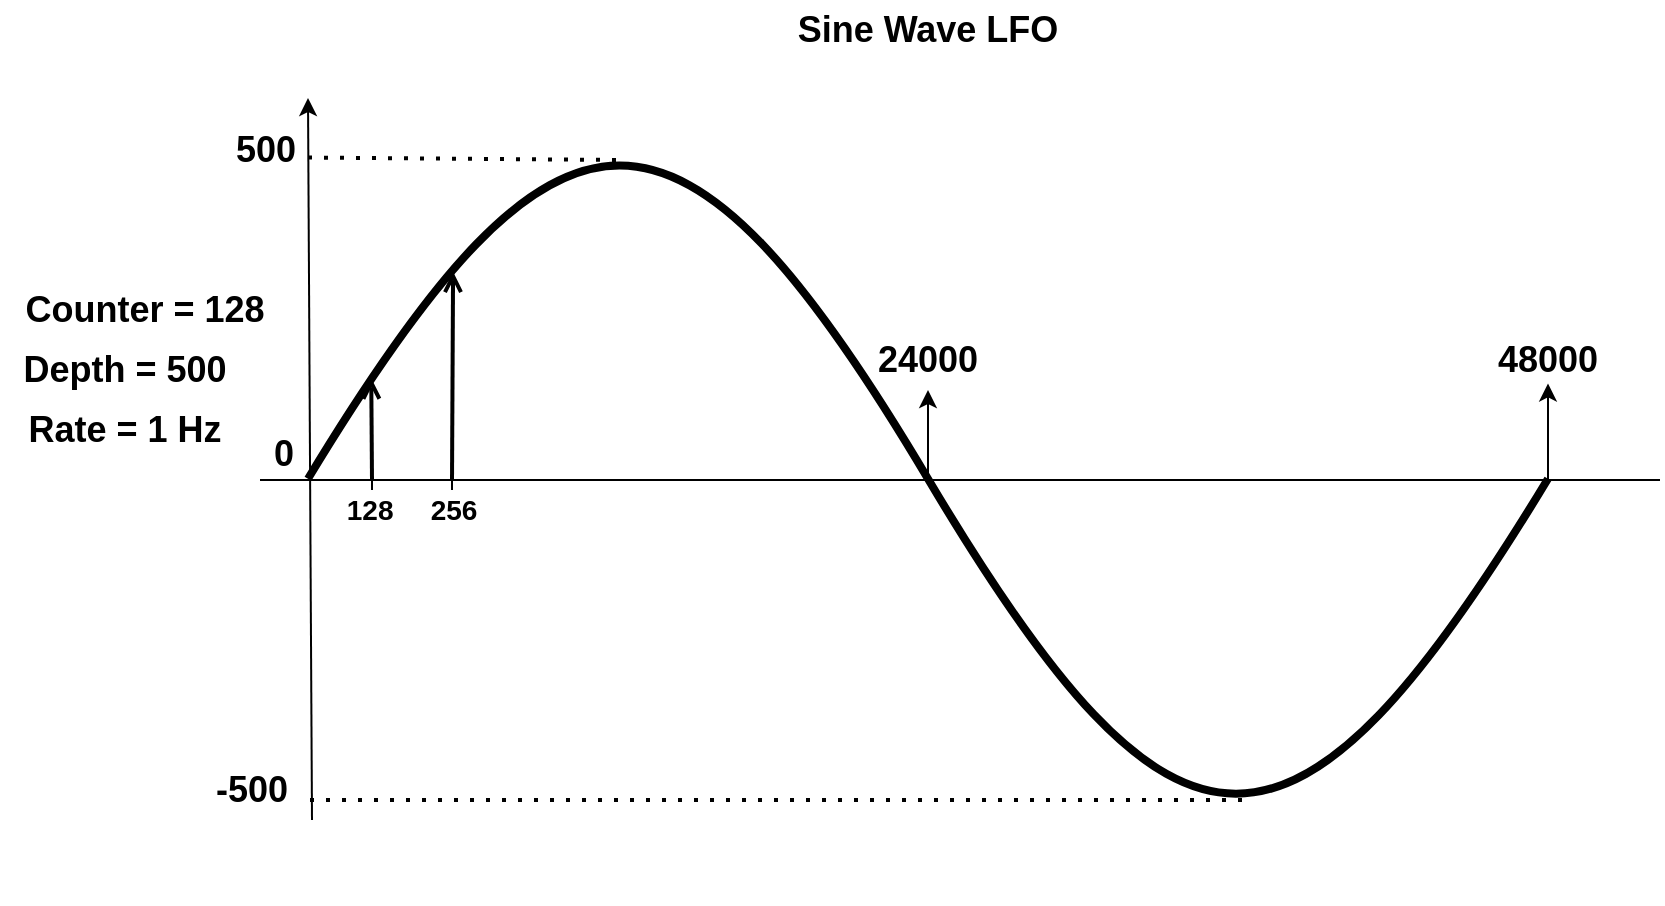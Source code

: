 <mxfile version="21.3.7" type="github">
  <diagram name="Page-1" id="zgVPB7kzvQOlFqmxSK4n">
    <mxGraphModel dx="2131" dy="689" grid="1" gridSize="10" guides="1" tooltips="1" connect="1" arrows="1" fold="1" page="1" pageScale="1" pageWidth="827" pageHeight="1169" math="0" shadow="0">
      <root>
        <mxCell id="0" />
        <mxCell id="1" parent="0" />
        <mxCell id="2eth6tbk9H1MXdVzeepq-3" value="" style="pointerEvents=1;verticalLabelPosition=bottom;shadow=0;dashed=0;align=center;html=1;verticalAlign=top;shape=mxgraph.electrical.waveforms.sine_wave;strokeWidth=4;" vertex="1" parent="1">
          <mxGeometry x="148" y="111" width="620" height="420" as="geometry" />
        </mxCell>
        <mxCell id="2eth6tbk9H1MXdVzeepq-4" value="" style="endArrow=none;html=1;rounded=0;" edge="1" parent="1">
          <mxGeometry width="50" height="50" relative="1" as="geometry">
            <mxPoint x="124" y="321" as="sourcePoint" />
            <mxPoint x="824" y="321" as="targetPoint" />
          </mxGeometry>
        </mxCell>
        <mxCell id="2eth6tbk9H1MXdVzeepq-12" value="" style="endArrow=classic;html=1;rounded=0;exitX=1;exitY=1;exitDx=0;exitDy=0;" edge="1" parent="1" source="2eth6tbk9H1MXdVzeepq-13">
          <mxGeometry width="50" height="50" relative="1" as="geometry">
            <mxPoint x="148" y="521" as="sourcePoint" />
            <mxPoint x="148" y="130" as="targetPoint" />
          </mxGeometry>
        </mxCell>
        <mxCell id="2eth6tbk9H1MXdVzeepq-13" value="-500" style="text;html=1;strokeColor=none;fillColor=none;align=center;verticalAlign=middle;whiteSpace=wrap;rounded=0;fontStyle=1;fontSize=18;" vertex="1" parent="1">
          <mxGeometry x="90" y="461" width="60" height="30" as="geometry" />
        </mxCell>
        <mxCell id="2eth6tbk9H1MXdVzeepq-15" value="" style="endArrow=none;dashed=1;html=1;dashPattern=1 3;strokeWidth=2;rounded=0;exitX=1.004;exitY=0.626;exitDx=0;exitDy=0;exitPerimeter=0;" edge="1" parent="1">
          <mxGeometry width="50" height="50" relative="1" as="geometry">
            <mxPoint x="148" y="159.78" as="sourcePoint" />
            <mxPoint x="304" y="161" as="targetPoint" />
          </mxGeometry>
        </mxCell>
        <mxCell id="2eth6tbk9H1MXdVzeepq-16" value="500" style="text;html=1;strokeColor=none;fillColor=none;align=center;verticalAlign=middle;whiteSpace=wrap;rounded=0;fontStyle=1;fontSize=18;" vertex="1" parent="1">
          <mxGeometry x="97" y="141" width="60" height="30" as="geometry" />
        </mxCell>
        <mxCell id="2eth6tbk9H1MXdVzeepq-17" value="" style="endArrow=none;dashed=1;html=1;dashPattern=1 3;strokeWidth=2;rounded=0;exitX=1.004;exitY=0.626;exitDx=0;exitDy=0;exitPerimeter=0;" edge="1" parent="1">
          <mxGeometry width="50" height="50" relative="1" as="geometry">
            <mxPoint x="149" y="481" as="sourcePoint" />
            <mxPoint x="615" y="481" as="targetPoint" />
          </mxGeometry>
        </mxCell>
        <mxCell id="2eth6tbk9H1MXdVzeepq-18" value="&lt;b style=&quot;font-size: 18px;&quot;&gt;Depth = 500&amp;nbsp;&lt;/b&gt;" style="text;html=1;strokeColor=none;fillColor=none;align=center;verticalAlign=middle;whiteSpace=wrap;rounded=0;fontSize=18;" vertex="1" parent="1">
          <mxGeometry x="-6" y="251" width="130" height="30" as="geometry" />
        </mxCell>
        <mxCell id="2eth6tbk9H1MXdVzeepq-19" value="&lt;b style=&quot;font-size: 18px;&quot;&gt;Rate = 1 Hz&amp;nbsp;&lt;/b&gt;" style="text;html=1;strokeColor=none;fillColor=none;align=center;verticalAlign=middle;whiteSpace=wrap;rounded=0;fontSize=18;" vertex="1" parent="1">
          <mxGeometry x="-6" y="281" width="130" height="30" as="geometry" />
        </mxCell>
        <mxCell id="2eth6tbk9H1MXdVzeepq-24" value="&lt;b style=&quot;font-size: 18px;&quot;&gt;Sine Wave LFO&lt;/b&gt;" style="text;html=1;strokeColor=none;fillColor=none;align=center;verticalAlign=middle;whiteSpace=wrap;rounded=0;fontSize=18;" vertex="1" parent="1">
          <mxGeometry x="378" y="81" width="160" height="30" as="geometry" />
        </mxCell>
        <mxCell id="2eth6tbk9H1MXdVzeepq-26" value="&lt;b style=&quot;font-size: 18px;&quot;&gt;Counter = 128&amp;nbsp;&lt;/b&gt;" style="text;html=1;strokeColor=none;fillColor=none;align=center;verticalAlign=middle;whiteSpace=wrap;rounded=0;fontSize=18;" vertex="1" parent="1">
          <mxGeometry x="4" y="221" width="130" height="30" as="geometry" />
        </mxCell>
        <mxCell id="2eth6tbk9H1MXdVzeepq-59" value="" style="endArrow=classic;html=1;rounded=0;fontSize=18;strokeWidth=1;entryX=0.5;entryY=1;entryDx=0;entryDy=0;" edge="1" parent="1" target="2eth6tbk9H1MXdVzeepq-60">
          <mxGeometry width="50" height="50" relative="1" as="geometry">
            <mxPoint x="458" y="322" as="sourcePoint" />
            <mxPoint x="458" y="290" as="targetPoint" />
          </mxGeometry>
        </mxCell>
        <mxCell id="2eth6tbk9H1MXdVzeepq-60" value="24000" style="text;html=1;strokeColor=none;fillColor=none;align=center;verticalAlign=middle;whiteSpace=wrap;rounded=0;fontStyle=1;fontSize=18;" vertex="1" parent="1">
          <mxGeometry x="413" y="246" width="90" height="30" as="geometry" />
        </mxCell>
        <mxCell id="2eth6tbk9H1MXdVzeepq-61" value="" style="endArrow=classic;html=1;rounded=0;fontSize=18;strokeWidth=1;entryX=1;entryY=0.385;entryDx=0;entryDy=0;entryPerimeter=0;" edge="1" parent="1" target="2eth6tbk9H1MXdVzeepq-3">
          <mxGeometry width="50" height="50" relative="1" as="geometry">
            <mxPoint x="768" y="322" as="sourcePoint" />
            <mxPoint x="790" y="370" as="targetPoint" />
          </mxGeometry>
        </mxCell>
        <mxCell id="2eth6tbk9H1MXdVzeepq-62" value="48000" style="text;html=1;strokeColor=none;fillColor=none;align=center;verticalAlign=middle;whiteSpace=wrap;rounded=0;fontStyle=1;fontSize=18;" vertex="1" parent="1">
          <mxGeometry x="723" y="246" width="90" height="30" as="geometry" />
        </mxCell>
        <mxCell id="2eth6tbk9H1MXdVzeepq-63" value="0" style="text;html=1;strokeColor=none;fillColor=none;align=center;verticalAlign=middle;whiteSpace=wrap;rounded=0;fontStyle=1;fontSize=18;" vertex="1" parent="1">
          <mxGeometry x="106" y="293" width="60" height="30" as="geometry" />
        </mxCell>
        <mxCell id="2eth6tbk9H1MXdVzeepq-69" value="" style="endArrow=none;html=1;rounded=0;" edge="1" parent="1">
          <mxGeometry width="50" height="50" relative="1" as="geometry">
            <mxPoint x="180" y="326" as="sourcePoint" />
            <mxPoint x="180" y="316" as="targetPoint" />
          </mxGeometry>
        </mxCell>
        <mxCell id="2eth6tbk9H1MXdVzeepq-70" value="" style="endArrow=none;html=1;rounded=0;" edge="1" parent="1">
          <mxGeometry width="50" height="50" relative="1" as="geometry">
            <mxPoint x="220" y="326" as="sourcePoint" />
            <mxPoint x="220" y="316" as="targetPoint" />
          </mxGeometry>
        </mxCell>
        <mxCell id="2eth6tbk9H1MXdVzeepq-71" value="" style="endArrow=open;html=1;strokeWidth=2;rounded=0;entryX=0.051;entryY=0.379;entryDx=0;entryDy=0;entryPerimeter=0;endFill=0;" edge="1" parent="1" target="2eth6tbk9H1MXdVzeepq-3">
          <mxGeometry width="50" height="50" relative="1" as="geometry">
            <mxPoint x="180" y="321" as="sourcePoint" />
            <mxPoint x="230" y="271" as="targetPoint" />
          </mxGeometry>
        </mxCell>
        <mxCell id="2eth6tbk9H1MXdVzeepq-72" value="" style="endArrow=open;html=1;strokeWidth=2;rounded=0;entryX=0.117;entryY=0.252;entryDx=0;entryDy=0;entryPerimeter=0;endFill=0;" edge="1" parent="1" target="2eth6tbk9H1MXdVzeepq-3">
          <mxGeometry width="50" height="50" relative="1" as="geometry">
            <mxPoint x="220" y="321.5" as="sourcePoint" />
            <mxPoint x="220" y="270.5" as="targetPoint" />
          </mxGeometry>
        </mxCell>
        <mxCell id="2eth6tbk9H1MXdVzeepq-76" value="&lt;b style=&quot;&quot;&gt;&lt;font style=&quot;font-size: 14px;&quot;&gt;128&amp;nbsp;&lt;/font&gt;&lt;/b&gt;" style="text;html=1;strokeColor=none;fillColor=none;align=center;verticalAlign=middle;whiteSpace=wrap;rounded=0;fontSize=18;" vertex="1" parent="1">
          <mxGeometry x="166" y="320" width="30" height="30" as="geometry" />
        </mxCell>
        <mxCell id="2eth6tbk9H1MXdVzeepq-77" value="&lt;b style=&quot;&quot;&gt;&lt;font style=&quot;font-size: 14px;&quot;&gt;256&lt;/font&gt;&lt;/b&gt;" style="text;html=1;strokeColor=none;fillColor=none;align=center;verticalAlign=middle;whiteSpace=wrap;rounded=0;fontSize=18;" vertex="1" parent="1">
          <mxGeometry x="206" y="320" width="30" height="30" as="geometry" />
        </mxCell>
      </root>
    </mxGraphModel>
  </diagram>
</mxfile>
